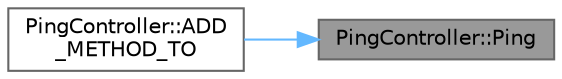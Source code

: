digraph "PingController::Ping"
{
 // LATEX_PDF_SIZE
  bgcolor="transparent";
  edge [fontname=Helvetica,fontsize=10,labelfontname=Helvetica,labelfontsize=10];
  node [fontname=Helvetica,fontsize=10,shape=box,height=0.2,width=0.4];
  rankdir="RL";
  Node1 [id="Node000001",label="PingController::Ping",height=0.2,width=0.4,color="gray40", fillcolor="grey60", style="filled", fontcolor="black",tooltip="Обрабатывает запрос Ping и отправляет ответ об успехе."];
  Node1 -> Node2 [id="edge1_Node000001_Node000002",dir="back",color="steelblue1",style="solid",tooltip=" "];
  Node2 [id="Node000002",label="PingController::ADD\l_METHOD_TO",height=0.2,width=0.4,color="grey40", fillcolor="white", style="filled",URL="$class_ping_controller.html#a2d2bacdd434451700c42fe2288f05674",tooltip="Макрос для определения списка HTTP-методов, обрабатываемых контроллером."];
}

